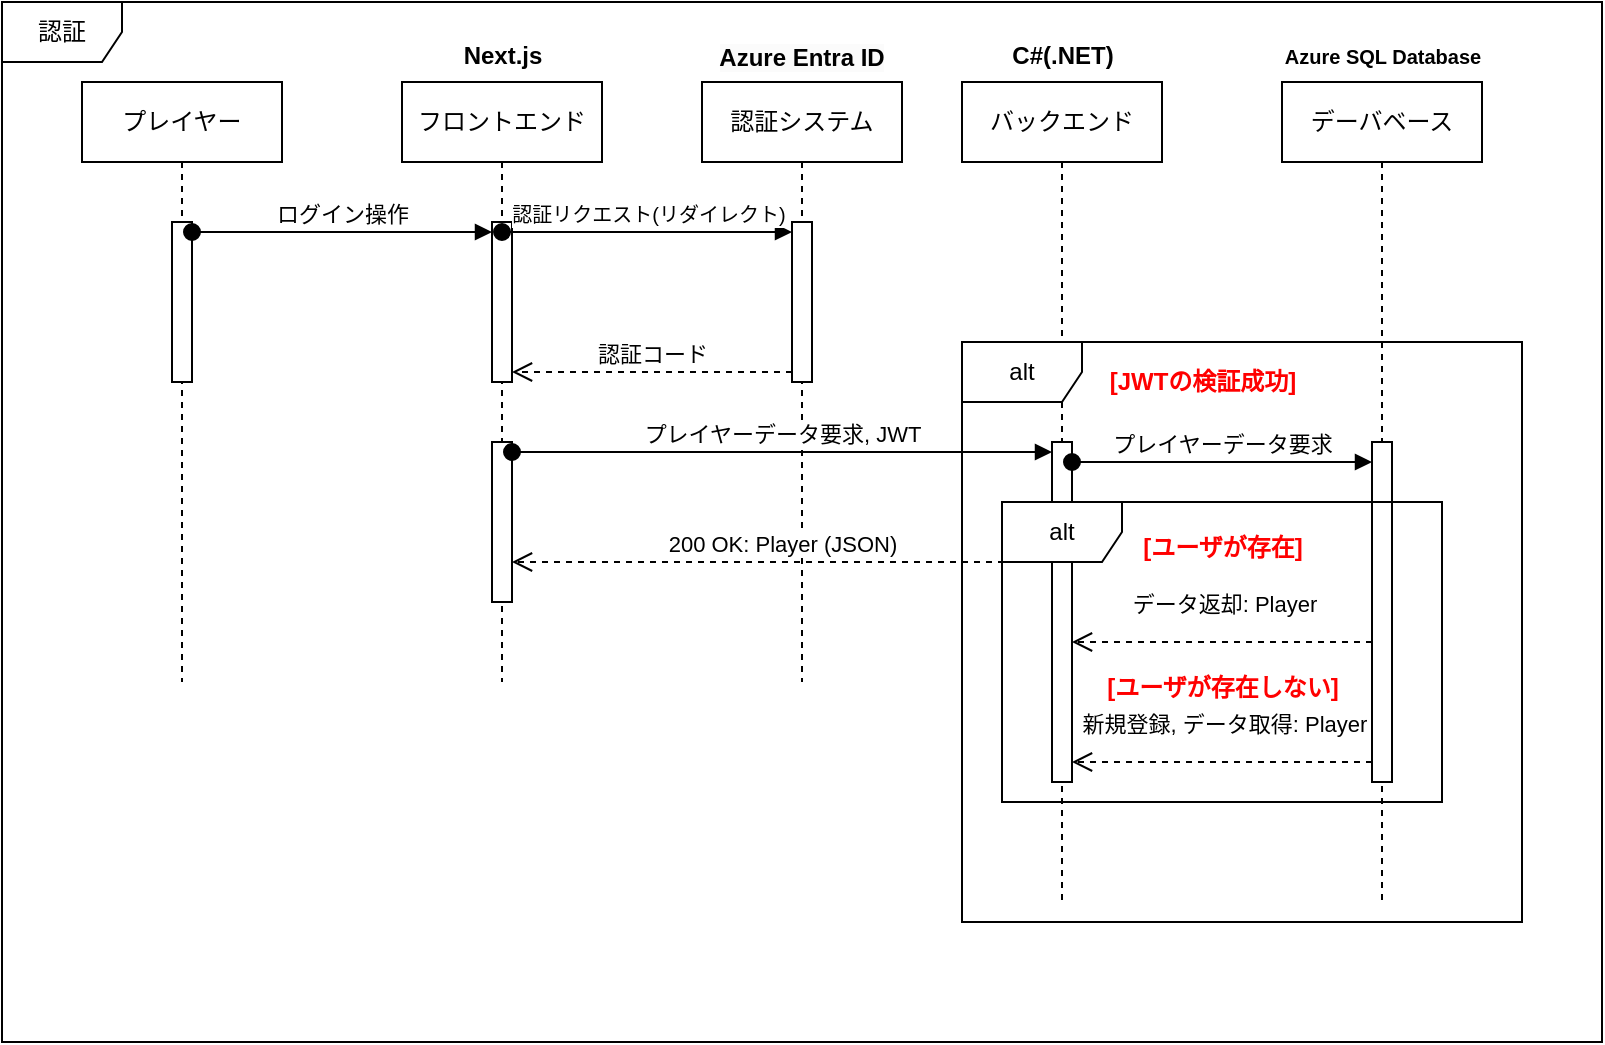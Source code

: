 <mxfile version="26.0.9">
  <diagram id="kWVaBzZA7pZodbgaUQ_L" name="認証">
    <mxGraphModel dx="795" dy="598" grid="1" gridSize="10" guides="1" tooltips="1" connect="1" arrows="1" fold="1" page="1" pageScale="1" pageWidth="850" pageHeight="1100" math="0" shadow="0">
      <root>
        <mxCell id="0" />
        <mxCell id="1" parent="0" />
        <mxCell id="ZP86lYgXwhB_RVg30F29-3" value="認証" style="shape=umlFrame;whiteSpace=wrap;html=1;pointerEvents=0;" parent="1" vertex="1">
          <mxGeometry x="40" y="40" width="800" height="520" as="geometry" />
        </mxCell>
        <mxCell id="ZP86lYgXwhB_RVg30F29-5" value="プレイヤー" style="shape=umlLifeline;perimeter=lifelinePerimeter;whiteSpace=wrap;html=1;container=1;dropTarget=0;collapsible=0;recursiveResize=0;outlineConnect=0;portConstraint=eastwest;newEdgeStyle={&quot;curved&quot;:0,&quot;rounded&quot;:0};" parent="1" vertex="1">
          <mxGeometry x="80" y="80" width="100" height="300" as="geometry" />
        </mxCell>
        <mxCell id="ZP86lYgXwhB_RVg30F29-6" value="" style="html=1;points=[[0,0,0,0,5],[0,1,0,0,-5],[1,0,0,0,5],[1,1,0,0,-5]];perimeter=orthogonalPerimeter;outlineConnect=0;targetShapes=umlLifeline;portConstraint=eastwest;newEdgeStyle={&quot;curved&quot;:0,&quot;rounded&quot;:0};" parent="ZP86lYgXwhB_RVg30F29-5" vertex="1">
          <mxGeometry x="45" y="70" width="10" height="80" as="geometry" />
        </mxCell>
        <mxCell id="ZP86lYgXwhB_RVg30F29-7" value="フロントエンド" style="shape=umlLifeline;perimeter=lifelinePerimeter;whiteSpace=wrap;html=1;container=1;dropTarget=0;collapsible=0;recursiveResize=0;outlineConnect=0;portConstraint=eastwest;newEdgeStyle={&quot;curved&quot;:0,&quot;rounded&quot;:0};" parent="1" vertex="1">
          <mxGeometry x="240" y="80" width="100" height="300" as="geometry" />
        </mxCell>
        <mxCell id="ZP86lYgXwhB_RVg30F29-9" value="" style="html=1;points=[[0,0,0,0,5],[0,1,0,0,-5],[1,0,0,0,5],[1,1,0,0,-5]];perimeter=orthogonalPerimeter;outlineConnect=0;targetShapes=umlLifeline;portConstraint=eastwest;newEdgeStyle={&quot;curved&quot;:0,&quot;rounded&quot;:0};" parent="ZP86lYgXwhB_RVg30F29-7" vertex="1">
          <mxGeometry x="45" y="70" width="10" height="80" as="geometry" />
        </mxCell>
        <mxCell id="ZP86lYgXwhB_RVg30F29-20" value="" style="html=1;points=[[0,0,0,0,5],[0,1,0,0,-5],[1,0,0,0,5],[1,1,0,0,-5]];perimeter=orthogonalPerimeter;outlineConnect=0;targetShapes=umlLifeline;portConstraint=eastwest;newEdgeStyle={&quot;curved&quot;:0,&quot;rounded&quot;:0};" parent="ZP86lYgXwhB_RVg30F29-7" vertex="1">
          <mxGeometry x="45" y="180" width="10" height="80" as="geometry" />
        </mxCell>
        <mxCell id="ZP86lYgXwhB_RVg30F29-10" value="ログイン操作" style="html=1;verticalAlign=bottom;startArrow=oval;endArrow=block;startSize=8;curved=0;rounded=0;entryX=0;entryY=0;entryDx=0;entryDy=5;" parent="1" source="ZP86lYgXwhB_RVg30F29-6" target="ZP86lYgXwhB_RVg30F29-9" edge="1">
          <mxGeometry relative="1" as="geometry">
            <mxPoint x="190" y="185" as="sourcePoint" />
          </mxGeometry>
        </mxCell>
        <mxCell id="ZP86lYgXwhB_RVg30F29-11" value="Next.js" style="text;align=center;fontStyle=1;verticalAlign=middle;spacingLeft=3;spacingRight=3;strokeColor=none;rotatable=0;points=[[0,0.5],[1,0.5]];portConstraint=eastwest;html=1;" parent="1" vertex="1">
          <mxGeometry x="240" y="54" width="100" height="26" as="geometry" />
        </mxCell>
        <mxCell id="ZP86lYgXwhB_RVg30F29-12" value="認証システム" style="shape=umlLifeline;perimeter=lifelinePerimeter;whiteSpace=wrap;html=1;container=1;dropTarget=0;collapsible=0;recursiveResize=0;outlineConnect=0;portConstraint=eastwest;newEdgeStyle={&quot;curved&quot;:0,&quot;rounded&quot;:0};" parent="1" vertex="1">
          <mxGeometry x="390" y="80" width="100" height="300" as="geometry" />
        </mxCell>
        <mxCell id="ZP86lYgXwhB_RVg30F29-13" value="" style="html=1;points=[[0,0,0,0,5],[0,1,0,0,-5],[1,0,0,0,5],[1,1,0,0,-5]];perimeter=orthogonalPerimeter;outlineConnect=0;targetShapes=umlLifeline;portConstraint=eastwest;newEdgeStyle={&quot;curved&quot;:0,&quot;rounded&quot;:0};" parent="ZP86lYgXwhB_RVg30F29-12" vertex="1">
          <mxGeometry x="45" y="70" width="10" height="80" as="geometry" />
        </mxCell>
        <mxCell id="ZP86lYgXwhB_RVg30F29-14" value="&lt;font style=&quot;font-size: 10px;&quot;&gt;認証リクエスト(リダイレクト)&lt;/font&gt;" style="html=1;verticalAlign=bottom;startArrow=oval;endArrow=block;startSize=8;curved=0;rounded=0;entryX=0;entryY=0;entryDx=0;entryDy=5;" parent="1" source="ZP86lYgXwhB_RVg30F29-7" target="ZP86lYgXwhB_RVg30F29-13" edge="1">
          <mxGeometry relative="1" as="geometry">
            <mxPoint x="360" y="155" as="sourcePoint" />
          </mxGeometry>
        </mxCell>
        <mxCell id="ZP86lYgXwhB_RVg30F29-16" value="認証コード" style="html=1;verticalAlign=bottom;endArrow=open;dashed=1;endSize=8;curved=0;rounded=0;entryX=1;entryY=1;entryDx=0;entryDy=-5;entryPerimeter=0;" parent="1" source="ZP86lYgXwhB_RVg30F29-13" target="ZP86lYgXwhB_RVg30F29-9" edge="1">
          <mxGeometry relative="1" as="geometry">
            <mxPoint x="380" y="250" as="sourcePoint" />
            <mxPoint x="300" y="250" as="targetPoint" />
          </mxGeometry>
        </mxCell>
        <mxCell id="ZP86lYgXwhB_RVg30F29-18" value="バックエンド" style="shape=umlLifeline;perimeter=lifelinePerimeter;whiteSpace=wrap;html=1;container=1;dropTarget=0;collapsible=0;recursiveResize=0;outlineConnect=0;portConstraint=eastwest;newEdgeStyle={&quot;curved&quot;:0,&quot;rounded&quot;:0};" parent="1" vertex="1">
          <mxGeometry x="520" y="80" width="100" height="410" as="geometry" />
        </mxCell>
        <mxCell id="ZP86lYgXwhB_RVg30F29-19" value="C#(.NET)" style="text;align=center;fontStyle=1;verticalAlign=middle;spacingLeft=3;spacingRight=3;strokeColor=none;rotatable=0;points=[[0,0.5],[1,0.5]];portConstraint=eastwest;html=1;" parent="1" vertex="1">
          <mxGeometry x="520" y="54" width="100" height="26" as="geometry" />
        </mxCell>
        <mxCell id="ZP86lYgXwhB_RVg30F29-21" value="" style="html=1;points=[[0,0,0,0,5],[0,1,0,0,-5],[1,0,0,0,5],[1,1,0,0,-5]];perimeter=orthogonalPerimeter;outlineConnect=0;targetShapes=umlLifeline;portConstraint=eastwest;newEdgeStyle={&quot;curved&quot;:0,&quot;rounded&quot;:0};" parent="1" vertex="1">
          <mxGeometry x="565" y="260" width="10" height="170" as="geometry" />
        </mxCell>
        <mxCell id="ZP86lYgXwhB_RVg30F29-22" value="プレイヤーデータ要求, JWT" style="html=1;verticalAlign=bottom;startArrow=oval;endArrow=block;startSize=8;curved=0;rounded=0;entryX=0;entryY=0;entryDx=0;entryDy=5;" parent="1" source="ZP86lYgXwhB_RVg30F29-20" target="ZP86lYgXwhB_RVg30F29-21" edge="1">
          <mxGeometry relative="1" as="geometry">
            <mxPoint x="495" y="265" as="sourcePoint" />
          </mxGeometry>
        </mxCell>
        <mxCell id="ZP86lYgXwhB_RVg30F29-27" value="200 OK: Player (JSON)" style="html=1;verticalAlign=bottom;endArrow=open;dashed=1;endSize=8;curved=0;rounded=0;" parent="1" edge="1">
          <mxGeometry relative="1" as="geometry">
            <mxPoint x="565" y="320" as="sourcePoint" />
            <mxPoint x="295" y="320" as="targetPoint" />
          </mxGeometry>
        </mxCell>
        <mxCell id="ZP86lYgXwhB_RVg30F29-29" value="デーバベース" style="shape=umlLifeline;perimeter=lifelinePerimeter;whiteSpace=wrap;html=1;container=1;dropTarget=0;collapsible=0;recursiveResize=0;outlineConnect=0;portConstraint=eastwest;newEdgeStyle={&quot;curved&quot;:0,&quot;rounded&quot;:0};" parent="1" vertex="1">
          <mxGeometry x="680" y="80" width="100" height="410" as="geometry" />
        </mxCell>
        <mxCell id="ZP86lYgXwhB_RVg30F29-30" value="&lt;font style=&quot;font-size: 10px;&quot;&gt;Azure SQL Database&lt;/font&gt;" style="text;align=center;fontStyle=1;verticalAlign=middle;spacingLeft=3;spacingRight=3;strokeColor=none;rotatable=0;points=[[0,0.5],[1,0.5]];portConstraint=eastwest;html=1;" parent="1" vertex="1">
          <mxGeometry x="680" y="54" width="100" height="26" as="geometry" />
        </mxCell>
        <mxCell id="ZP86lYgXwhB_RVg30F29-34" value="&lt;span style=&quot;color: rgb(0, 0, 0); font-family: Helvetica; font-size: 12px; font-style: normal; font-variant-ligatures: normal; font-variant-caps: normal; letter-spacing: normal; orphans: 2; text-indent: 0px; text-transform: none; widows: 2; word-spacing: 0px; -webkit-text-stroke-width: 0px; white-space: normal; background-color: rgb(251, 251, 251); text-decoration-thickness: initial; text-decoration-style: initial; text-decoration-color: initial; float: none; display: inline !important;&quot;&gt;&lt;b&gt;Azure Entra ID&lt;/b&gt;&lt;/span&gt;" style="text;whiteSpace=wrap;html=1;align=center;" parent="1" vertex="1">
          <mxGeometry x="390" y="54" width="100" height="40" as="geometry" />
        </mxCell>
        <mxCell id="415I7sRfLm6h1vXJACUh-1" value="alt" style="shape=umlFrame;whiteSpace=wrap;html=1;pointerEvents=0;" vertex="1" parent="1">
          <mxGeometry x="520" y="210" width="280" height="290" as="geometry" />
        </mxCell>
        <mxCell id="415I7sRfLm6h1vXJACUh-2" value="" style="html=1;points=[[0,0,0,0,5],[0,1,0,0,-5],[1,0,0,0,5],[1,1,0,0,-5]];perimeter=orthogonalPerimeter;outlineConnect=0;targetShapes=umlLifeline;portConstraint=eastwest;newEdgeStyle={&quot;curved&quot;:0,&quot;rounded&quot;:0};" vertex="1" parent="1">
          <mxGeometry x="725" y="260" width="10" height="170" as="geometry" />
        </mxCell>
        <mxCell id="415I7sRfLm6h1vXJACUh-3" value="&lt;div&gt;&lt;font style=&quot;color: rgb(255, 0, 0);&quot;&gt;[JWTの検証成功]&lt;/font&gt;&lt;/div&gt;" style="text;align=center;fontStyle=1;verticalAlign=middle;spacingLeft=3;spacingRight=3;strokeColor=none;rotatable=0;points=[[0,0.5],[1,0.5]];portConstraint=eastwest;html=1;" vertex="1" parent="1">
          <mxGeometry x="600" y="217" width="80" height="26" as="geometry" />
        </mxCell>
        <mxCell id="415I7sRfLm6h1vXJACUh-7" value="alt" style="shape=umlFrame;whiteSpace=wrap;html=1;pointerEvents=0;" vertex="1" parent="1">
          <mxGeometry x="540" y="290" width="220" height="150" as="geometry" />
        </mxCell>
        <mxCell id="415I7sRfLm6h1vXJACUh-8" value="&lt;div&gt;&lt;font style=&quot;color: rgb(255, 0, 0);&quot;&gt;[ユーザが存在]&lt;/font&gt;&lt;/div&gt;" style="text;align=center;fontStyle=1;verticalAlign=middle;spacingLeft=3;spacingRight=3;strokeColor=none;rotatable=0;points=[[0,0.5],[1,0.5]];portConstraint=eastwest;html=1;" vertex="1" parent="1">
          <mxGeometry x="610" y="300" width="80" height="26" as="geometry" />
        </mxCell>
        <mxCell id="415I7sRfLm6h1vXJACUh-9" value="データ返却: Player" style="html=1;verticalAlign=bottom;endArrow=open;dashed=1;endSize=8;curved=0;rounded=0;" edge="1" parent="1">
          <mxGeometry x="-0.004" y="-10" relative="1" as="geometry">
            <mxPoint x="725" y="360" as="sourcePoint" />
            <mxPoint x="575.0" y="360" as="targetPoint" />
            <mxPoint as="offset" />
          </mxGeometry>
        </mxCell>
        <mxCell id="415I7sRfLm6h1vXJACUh-10" value="&lt;div&gt;&lt;font style=&quot;color: rgb(255, 0, 0);&quot;&gt;[ユーザが存在しない]&lt;/font&gt;&lt;/div&gt;" style="text;align=center;fontStyle=1;verticalAlign=middle;spacingLeft=3;spacingRight=3;strokeColor=none;rotatable=0;points=[[0,0.5],[1,0.5]];portConstraint=eastwest;html=1;" vertex="1" parent="1">
          <mxGeometry x="610" y="370" width="80" height="26" as="geometry" />
        </mxCell>
        <mxCell id="415I7sRfLm6h1vXJACUh-11" value="新規登録, データ取得: Player" style="html=1;verticalAlign=bottom;endArrow=open;dashed=1;endSize=8;curved=0;rounded=0;" edge="1" parent="1">
          <mxGeometry x="-0.004" y="-10" relative="1" as="geometry">
            <mxPoint x="725" y="420" as="sourcePoint" />
            <mxPoint x="575.0" y="420" as="targetPoint" />
            <mxPoint as="offset" />
          </mxGeometry>
        </mxCell>
        <mxCell id="415I7sRfLm6h1vXJACUh-14" value="プレイヤーデータ要求" style="html=1;verticalAlign=bottom;startArrow=oval;endArrow=block;startSize=8;curved=0;rounded=0;" edge="1" parent="1">
          <mxGeometry relative="1" as="geometry">
            <mxPoint x="575" y="270" as="sourcePoint" />
            <mxPoint x="725" y="270" as="targetPoint" />
          </mxGeometry>
        </mxCell>
      </root>
    </mxGraphModel>
  </diagram>
</mxfile>
